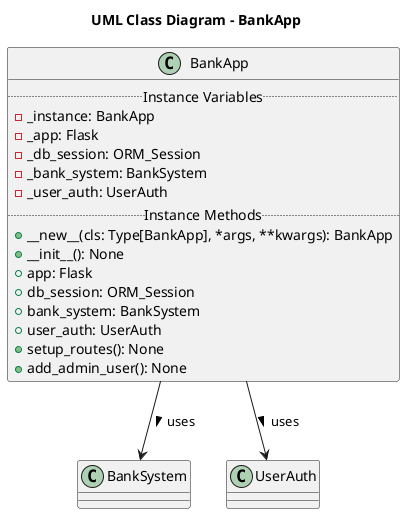 @startuml
scale 1
title "UML Class Diagram - BankApp"

class BankApp {
  .. Instance Variables ..
  - _instance: BankApp
  - _app: Flask
  - _db_session: ORM_Session
  - _bank_system: BankSystem
  - _user_auth: UserAuth
  .. Instance Methods ..
  + __new__(cls: Type[BankApp], *args, **kwargs): BankApp
  + __init__(): None
  + app: Flask
  + db_session: ORM_Session
  + bank_system: BankSystem
  + user_auth: UserAuth
  + setup_routes(): None
  + add_admin_user(): None
}

BankApp --> BankSystem: uses >
BankApp --> UserAuth: uses >
@enduml

